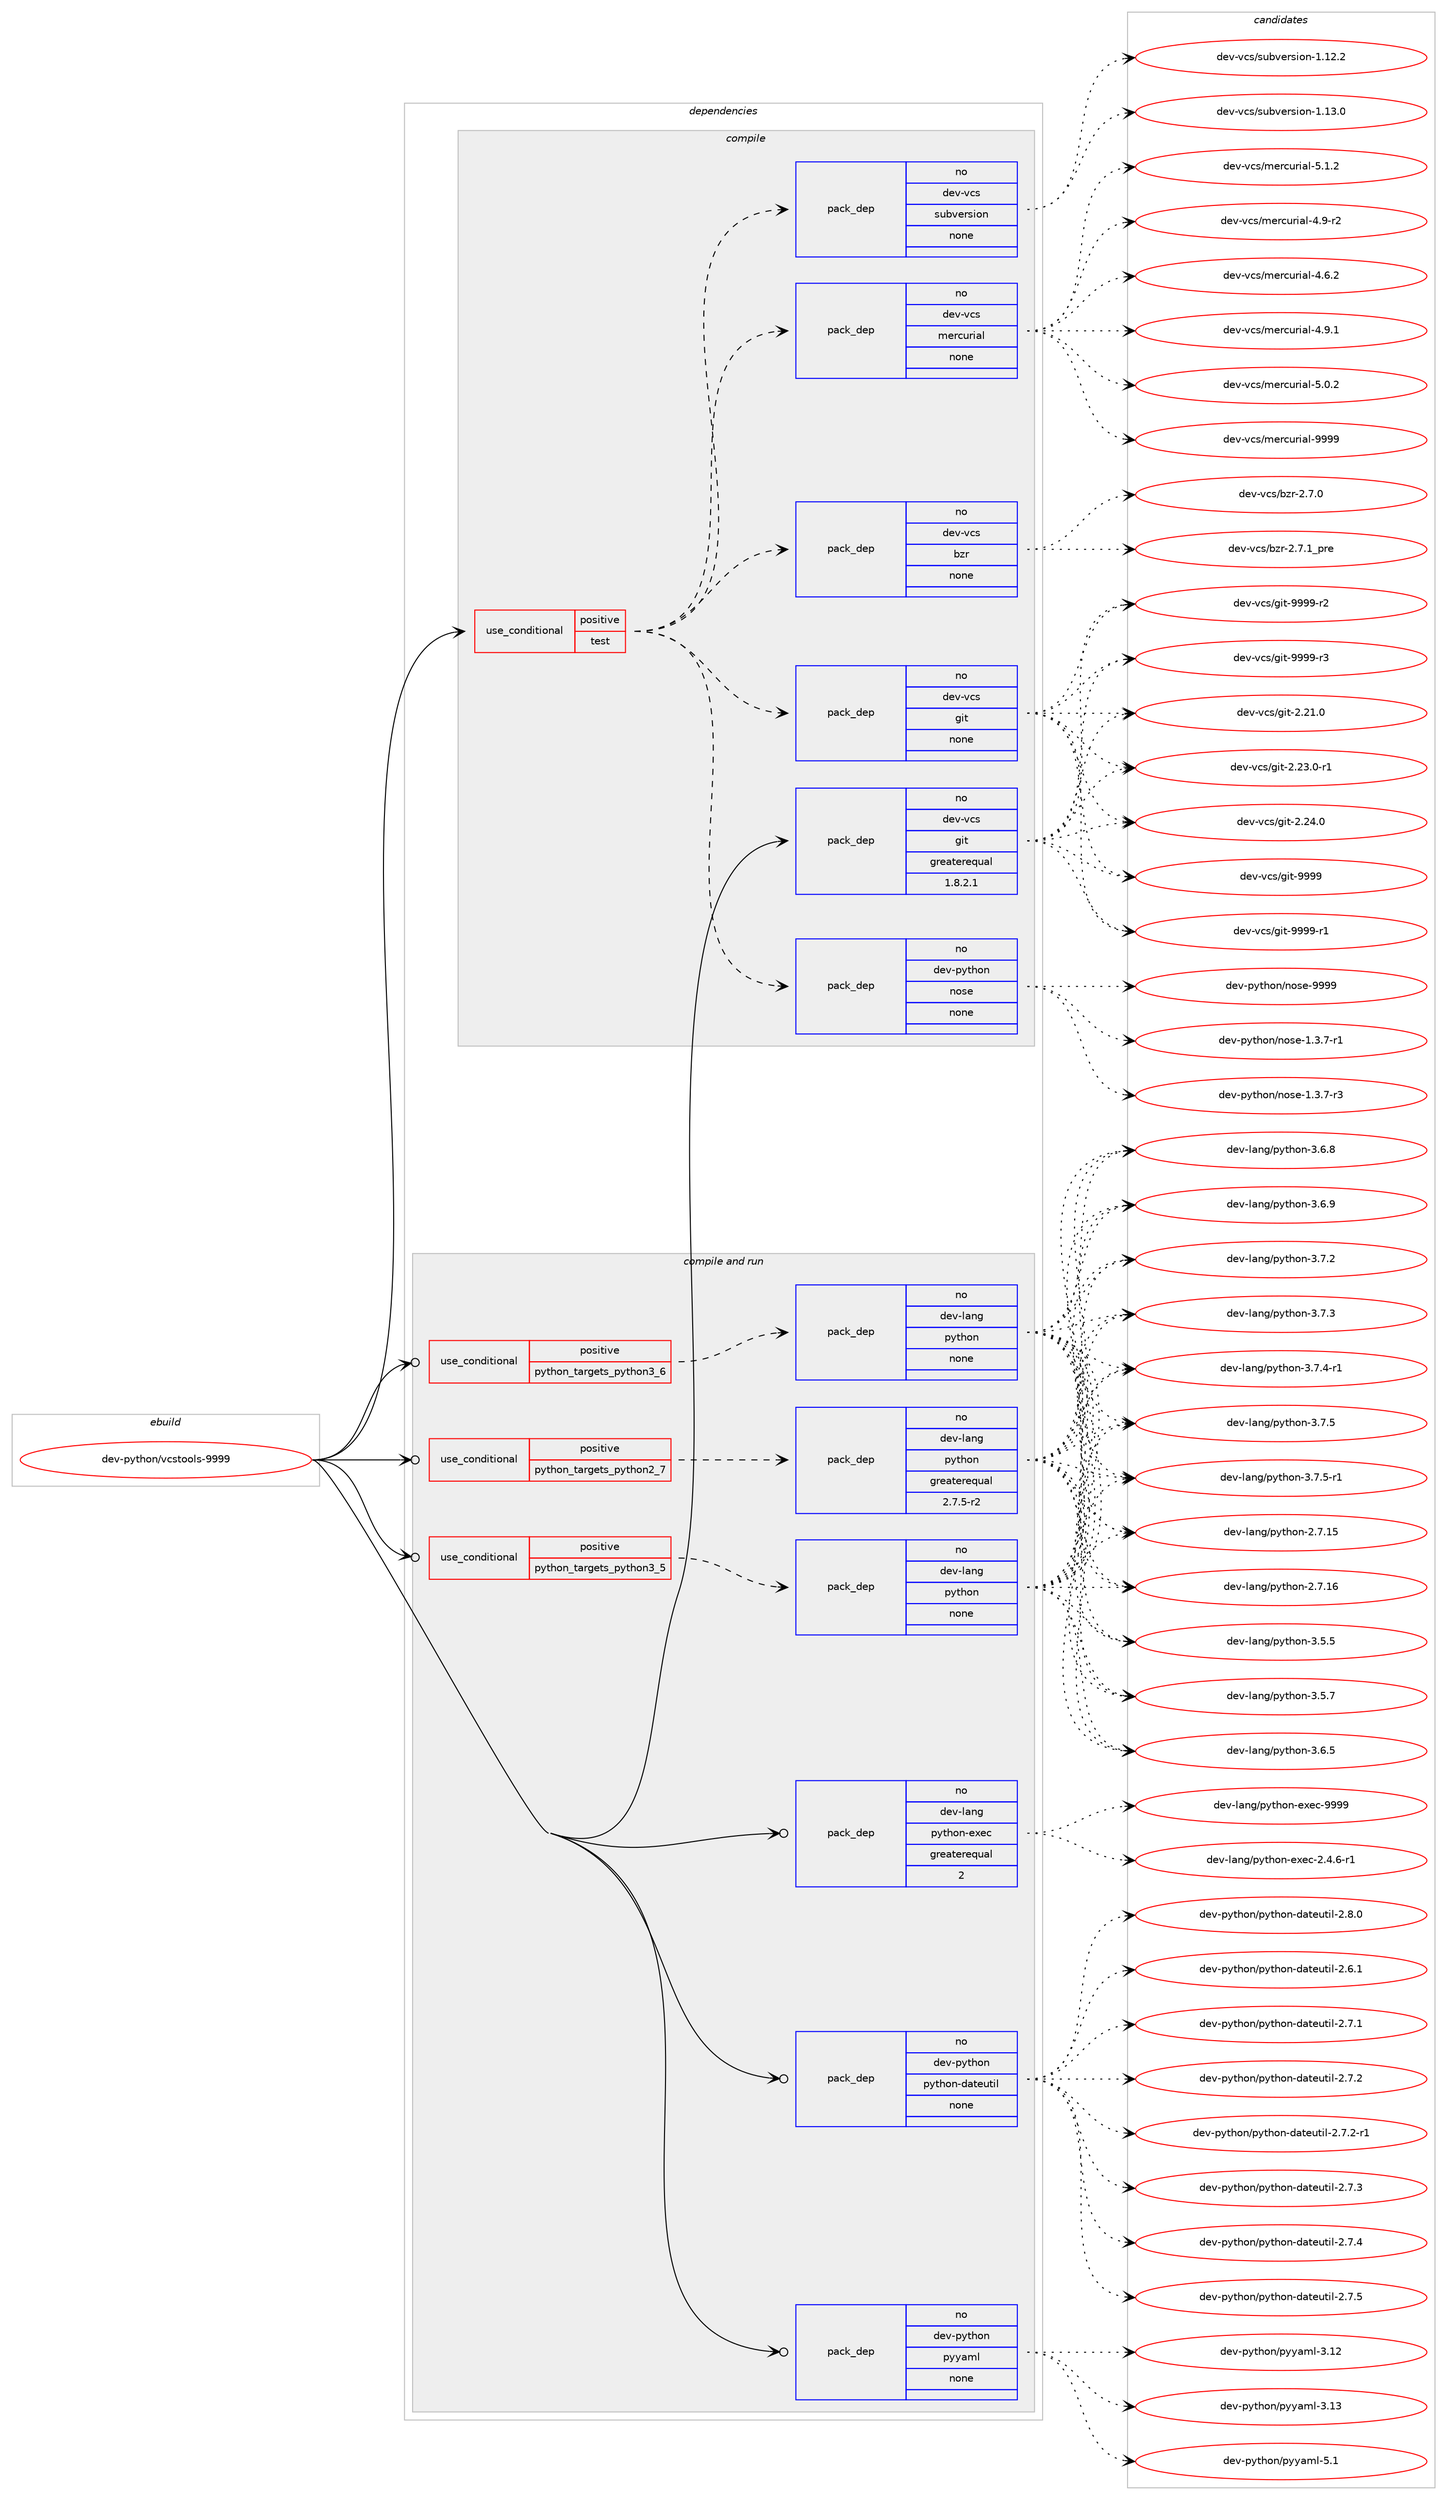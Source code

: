 digraph prolog {

# *************
# Graph options
# *************

newrank=true;
concentrate=true;
compound=true;
graph [rankdir=LR,fontname=Helvetica,fontsize=10,ranksep=1.5];#, ranksep=2.5, nodesep=0.2];
edge  [arrowhead=vee];
node  [fontname=Helvetica,fontsize=10];

# **********
# The ebuild
# **********

subgraph cluster_leftcol {
color=gray;
rank=same;
label=<<i>ebuild</i>>;
id [label="dev-python/vcstools-9999", color=red, width=4, href="../dev-python/vcstools-9999.svg"];
}

# ****************
# The dependencies
# ****************

subgraph cluster_midcol {
color=gray;
label=<<i>dependencies</i>>;
subgraph cluster_compile {
fillcolor="#eeeeee";
style=filled;
label=<<i>compile</i>>;
subgraph cond151076 {
dependency642768 [label=<<TABLE BORDER="0" CELLBORDER="1" CELLSPACING="0" CELLPADDING="4"><TR><TD ROWSPAN="3" CELLPADDING="10">use_conditional</TD></TR><TR><TD>positive</TD></TR><TR><TD>test</TD></TR></TABLE>>, shape=none, color=red];
subgraph pack479804 {
dependency642769 [label=<<TABLE BORDER="0" CELLBORDER="1" CELLSPACING="0" CELLPADDING="4" WIDTH="220"><TR><TD ROWSPAN="6" CELLPADDING="30">pack_dep</TD></TR><TR><TD WIDTH="110">no</TD></TR><TR><TD>dev-python</TD></TR><TR><TD>nose</TD></TR><TR><TD>none</TD></TR><TR><TD></TD></TR></TABLE>>, shape=none, color=blue];
}
dependency642768:e -> dependency642769:w [weight=20,style="dashed",arrowhead="vee"];
subgraph pack479805 {
dependency642770 [label=<<TABLE BORDER="0" CELLBORDER="1" CELLSPACING="0" CELLPADDING="4" WIDTH="220"><TR><TD ROWSPAN="6" CELLPADDING="30">pack_dep</TD></TR><TR><TD WIDTH="110">no</TD></TR><TR><TD>dev-vcs</TD></TR><TR><TD>git</TD></TR><TR><TD>none</TD></TR><TR><TD></TD></TR></TABLE>>, shape=none, color=blue];
}
dependency642768:e -> dependency642770:w [weight=20,style="dashed",arrowhead="vee"];
subgraph pack479806 {
dependency642771 [label=<<TABLE BORDER="0" CELLBORDER="1" CELLSPACING="0" CELLPADDING="4" WIDTH="220"><TR><TD ROWSPAN="6" CELLPADDING="30">pack_dep</TD></TR><TR><TD WIDTH="110">no</TD></TR><TR><TD>dev-vcs</TD></TR><TR><TD>bzr</TD></TR><TR><TD>none</TD></TR><TR><TD></TD></TR></TABLE>>, shape=none, color=blue];
}
dependency642768:e -> dependency642771:w [weight=20,style="dashed",arrowhead="vee"];
subgraph pack479807 {
dependency642772 [label=<<TABLE BORDER="0" CELLBORDER="1" CELLSPACING="0" CELLPADDING="4" WIDTH="220"><TR><TD ROWSPAN="6" CELLPADDING="30">pack_dep</TD></TR><TR><TD WIDTH="110">no</TD></TR><TR><TD>dev-vcs</TD></TR><TR><TD>mercurial</TD></TR><TR><TD>none</TD></TR><TR><TD></TD></TR></TABLE>>, shape=none, color=blue];
}
dependency642768:e -> dependency642772:w [weight=20,style="dashed",arrowhead="vee"];
subgraph pack479808 {
dependency642773 [label=<<TABLE BORDER="0" CELLBORDER="1" CELLSPACING="0" CELLPADDING="4" WIDTH="220"><TR><TD ROWSPAN="6" CELLPADDING="30">pack_dep</TD></TR><TR><TD WIDTH="110">no</TD></TR><TR><TD>dev-vcs</TD></TR><TR><TD>subversion</TD></TR><TR><TD>none</TD></TR><TR><TD></TD></TR></TABLE>>, shape=none, color=blue];
}
dependency642768:e -> dependency642773:w [weight=20,style="dashed",arrowhead="vee"];
}
id:e -> dependency642768:w [weight=20,style="solid",arrowhead="vee"];
subgraph pack479809 {
dependency642774 [label=<<TABLE BORDER="0" CELLBORDER="1" CELLSPACING="0" CELLPADDING="4" WIDTH="220"><TR><TD ROWSPAN="6" CELLPADDING="30">pack_dep</TD></TR><TR><TD WIDTH="110">no</TD></TR><TR><TD>dev-vcs</TD></TR><TR><TD>git</TD></TR><TR><TD>greaterequal</TD></TR><TR><TD>1.8.2.1</TD></TR></TABLE>>, shape=none, color=blue];
}
id:e -> dependency642774:w [weight=20,style="solid",arrowhead="vee"];
}
subgraph cluster_compileandrun {
fillcolor="#eeeeee";
style=filled;
label=<<i>compile and run</i>>;
subgraph cond151077 {
dependency642775 [label=<<TABLE BORDER="0" CELLBORDER="1" CELLSPACING="0" CELLPADDING="4"><TR><TD ROWSPAN="3" CELLPADDING="10">use_conditional</TD></TR><TR><TD>positive</TD></TR><TR><TD>python_targets_python2_7</TD></TR></TABLE>>, shape=none, color=red];
subgraph pack479810 {
dependency642776 [label=<<TABLE BORDER="0" CELLBORDER="1" CELLSPACING="0" CELLPADDING="4" WIDTH="220"><TR><TD ROWSPAN="6" CELLPADDING="30">pack_dep</TD></TR><TR><TD WIDTH="110">no</TD></TR><TR><TD>dev-lang</TD></TR><TR><TD>python</TD></TR><TR><TD>greaterequal</TD></TR><TR><TD>2.7.5-r2</TD></TR></TABLE>>, shape=none, color=blue];
}
dependency642775:e -> dependency642776:w [weight=20,style="dashed",arrowhead="vee"];
}
id:e -> dependency642775:w [weight=20,style="solid",arrowhead="odotvee"];
subgraph cond151078 {
dependency642777 [label=<<TABLE BORDER="0" CELLBORDER="1" CELLSPACING="0" CELLPADDING="4"><TR><TD ROWSPAN="3" CELLPADDING="10">use_conditional</TD></TR><TR><TD>positive</TD></TR><TR><TD>python_targets_python3_5</TD></TR></TABLE>>, shape=none, color=red];
subgraph pack479811 {
dependency642778 [label=<<TABLE BORDER="0" CELLBORDER="1" CELLSPACING="0" CELLPADDING="4" WIDTH="220"><TR><TD ROWSPAN="6" CELLPADDING="30">pack_dep</TD></TR><TR><TD WIDTH="110">no</TD></TR><TR><TD>dev-lang</TD></TR><TR><TD>python</TD></TR><TR><TD>none</TD></TR><TR><TD></TD></TR></TABLE>>, shape=none, color=blue];
}
dependency642777:e -> dependency642778:w [weight=20,style="dashed",arrowhead="vee"];
}
id:e -> dependency642777:w [weight=20,style="solid",arrowhead="odotvee"];
subgraph cond151079 {
dependency642779 [label=<<TABLE BORDER="0" CELLBORDER="1" CELLSPACING="0" CELLPADDING="4"><TR><TD ROWSPAN="3" CELLPADDING="10">use_conditional</TD></TR><TR><TD>positive</TD></TR><TR><TD>python_targets_python3_6</TD></TR></TABLE>>, shape=none, color=red];
subgraph pack479812 {
dependency642780 [label=<<TABLE BORDER="0" CELLBORDER="1" CELLSPACING="0" CELLPADDING="4" WIDTH="220"><TR><TD ROWSPAN="6" CELLPADDING="30">pack_dep</TD></TR><TR><TD WIDTH="110">no</TD></TR><TR><TD>dev-lang</TD></TR><TR><TD>python</TD></TR><TR><TD>none</TD></TR><TR><TD></TD></TR></TABLE>>, shape=none, color=blue];
}
dependency642779:e -> dependency642780:w [weight=20,style="dashed",arrowhead="vee"];
}
id:e -> dependency642779:w [weight=20,style="solid",arrowhead="odotvee"];
subgraph pack479813 {
dependency642781 [label=<<TABLE BORDER="0" CELLBORDER="1" CELLSPACING="0" CELLPADDING="4" WIDTH="220"><TR><TD ROWSPAN="6" CELLPADDING="30">pack_dep</TD></TR><TR><TD WIDTH="110">no</TD></TR><TR><TD>dev-lang</TD></TR><TR><TD>python-exec</TD></TR><TR><TD>greaterequal</TD></TR><TR><TD>2</TD></TR></TABLE>>, shape=none, color=blue];
}
id:e -> dependency642781:w [weight=20,style="solid",arrowhead="odotvee"];
subgraph pack479814 {
dependency642782 [label=<<TABLE BORDER="0" CELLBORDER="1" CELLSPACING="0" CELLPADDING="4" WIDTH="220"><TR><TD ROWSPAN="6" CELLPADDING="30">pack_dep</TD></TR><TR><TD WIDTH="110">no</TD></TR><TR><TD>dev-python</TD></TR><TR><TD>python-dateutil</TD></TR><TR><TD>none</TD></TR><TR><TD></TD></TR></TABLE>>, shape=none, color=blue];
}
id:e -> dependency642782:w [weight=20,style="solid",arrowhead="odotvee"];
subgraph pack479815 {
dependency642783 [label=<<TABLE BORDER="0" CELLBORDER="1" CELLSPACING="0" CELLPADDING="4" WIDTH="220"><TR><TD ROWSPAN="6" CELLPADDING="30">pack_dep</TD></TR><TR><TD WIDTH="110">no</TD></TR><TR><TD>dev-python</TD></TR><TR><TD>pyyaml</TD></TR><TR><TD>none</TD></TR><TR><TD></TD></TR></TABLE>>, shape=none, color=blue];
}
id:e -> dependency642783:w [weight=20,style="solid",arrowhead="odotvee"];
}
subgraph cluster_run {
fillcolor="#eeeeee";
style=filled;
label=<<i>run</i>>;
}
}

# **************
# The candidates
# **************

subgraph cluster_choices {
rank=same;
color=gray;
label=<<i>candidates</i>>;

subgraph choice479804 {
color=black;
nodesep=1;
choice10010111845112121116104111110471101111151014549465146554511449 [label="dev-python/nose-1.3.7-r1", color=red, width=4,href="../dev-python/nose-1.3.7-r1.svg"];
choice10010111845112121116104111110471101111151014549465146554511451 [label="dev-python/nose-1.3.7-r3", color=red, width=4,href="../dev-python/nose-1.3.7-r3.svg"];
choice10010111845112121116104111110471101111151014557575757 [label="dev-python/nose-9999", color=red, width=4,href="../dev-python/nose-9999.svg"];
dependency642769:e -> choice10010111845112121116104111110471101111151014549465146554511449:w [style=dotted,weight="100"];
dependency642769:e -> choice10010111845112121116104111110471101111151014549465146554511451:w [style=dotted,weight="100"];
dependency642769:e -> choice10010111845112121116104111110471101111151014557575757:w [style=dotted,weight="100"];
}
subgraph choice479805 {
color=black;
nodesep=1;
choice10010111845118991154710310511645504650494648 [label="dev-vcs/git-2.21.0", color=red, width=4,href="../dev-vcs/git-2.21.0.svg"];
choice100101118451189911547103105116455046505146484511449 [label="dev-vcs/git-2.23.0-r1", color=red, width=4,href="../dev-vcs/git-2.23.0-r1.svg"];
choice10010111845118991154710310511645504650524648 [label="dev-vcs/git-2.24.0", color=red, width=4,href="../dev-vcs/git-2.24.0.svg"];
choice1001011184511899115471031051164557575757 [label="dev-vcs/git-9999", color=red, width=4,href="../dev-vcs/git-9999.svg"];
choice10010111845118991154710310511645575757574511449 [label="dev-vcs/git-9999-r1", color=red, width=4,href="../dev-vcs/git-9999-r1.svg"];
choice10010111845118991154710310511645575757574511450 [label="dev-vcs/git-9999-r2", color=red, width=4,href="../dev-vcs/git-9999-r2.svg"];
choice10010111845118991154710310511645575757574511451 [label="dev-vcs/git-9999-r3", color=red, width=4,href="../dev-vcs/git-9999-r3.svg"];
dependency642770:e -> choice10010111845118991154710310511645504650494648:w [style=dotted,weight="100"];
dependency642770:e -> choice100101118451189911547103105116455046505146484511449:w [style=dotted,weight="100"];
dependency642770:e -> choice10010111845118991154710310511645504650524648:w [style=dotted,weight="100"];
dependency642770:e -> choice1001011184511899115471031051164557575757:w [style=dotted,weight="100"];
dependency642770:e -> choice10010111845118991154710310511645575757574511449:w [style=dotted,weight="100"];
dependency642770:e -> choice10010111845118991154710310511645575757574511450:w [style=dotted,weight="100"];
dependency642770:e -> choice10010111845118991154710310511645575757574511451:w [style=dotted,weight="100"];
}
subgraph choice479806 {
color=black;
nodesep=1;
choice10010111845118991154798122114455046554648 [label="dev-vcs/bzr-2.7.0", color=red, width=4,href="../dev-vcs/bzr-2.7.0.svg"];
choice1001011184511899115479812211445504655464995112114101 [label="dev-vcs/bzr-2.7.1_pre", color=red, width=4,href="../dev-vcs/bzr-2.7.1_pre.svg"];
dependency642771:e -> choice10010111845118991154798122114455046554648:w [style=dotted,weight="100"];
dependency642771:e -> choice1001011184511899115479812211445504655464995112114101:w [style=dotted,weight="100"];
}
subgraph choice479807 {
color=black;
nodesep=1;
choice1001011184511899115471091011149911711410597108455246544650 [label="dev-vcs/mercurial-4.6.2", color=red, width=4,href="../dev-vcs/mercurial-4.6.2.svg"];
choice1001011184511899115471091011149911711410597108455246574511450 [label="dev-vcs/mercurial-4.9-r2", color=red, width=4,href="../dev-vcs/mercurial-4.9-r2.svg"];
choice1001011184511899115471091011149911711410597108455246574649 [label="dev-vcs/mercurial-4.9.1", color=red, width=4,href="../dev-vcs/mercurial-4.9.1.svg"];
choice1001011184511899115471091011149911711410597108455346484650 [label="dev-vcs/mercurial-5.0.2", color=red, width=4,href="../dev-vcs/mercurial-5.0.2.svg"];
choice1001011184511899115471091011149911711410597108455346494650 [label="dev-vcs/mercurial-5.1.2", color=red, width=4,href="../dev-vcs/mercurial-5.1.2.svg"];
choice10010111845118991154710910111499117114105971084557575757 [label="dev-vcs/mercurial-9999", color=red, width=4,href="../dev-vcs/mercurial-9999.svg"];
dependency642772:e -> choice1001011184511899115471091011149911711410597108455246544650:w [style=dotted,weight="100"];
dependency642772:e -> choice1001011184511899115471091011149911711410597108455246574511450:w [style=dotted,weight="100"];
dependency642772:e -> choice1001011184511899115471091011149911711410597108455246574649:w [style=dotted,weight="100"];
dependency642772:e -> choice1001011184511899115471091011149911711410597108455346484650:w [style=dotted,weight="100"];
dependency642772:e -> choice1001011184511899115471091011149911711410597108455346494650:w [style=dotted,weight="100"];
dependency642772:e -> choice10010111845118991154710910111499117114105971084557575757:w [style=dotted,weight="100"];
}
subgraph choice479808 {
color=black;
nodesep=1;
choice1001011184511899115471151179811810111411510511111045494649504650 [label="dev-vcs/subversion-1.12.2", color=red, width=4,href="../dev-vcs/subversion-1.12.2.svg"];
choice1001011184511899115471151179811810111411510511111045494649514648 [label="dev-vcs/subversion-1.13.0", color=red, width=4,href="../dev-vcs/subversion-1.13.0.svg"];
dependency642773:e -> choice1001011184511899115471151179811810111411510511111045494649504650:w [style=dotted,weight="100"];
dependency642773:e -> choice1001011184511899115471151179811810111411510511111045494649514648:w [style=dotted,weight="100"];
}
subgraph choice479809 {
color=black;
nodesep=1;
choice10010111845118991154710310511645504650494648 [label="dev-vcs/git-2.21.0", color=red, width=4,href="../dev-vcs/git-2.21.0.svg"];
choice100101118451189911547103105116455046505146484511449 [label="dev-vcs/git-2.23.0-r1", color=red, width=4,href="../dev-vcs/git-2.23.0-r1.svg"];
choice10010111845118991154710310511645504650524648 [label="dev-vcs/git-2.24.0", color=red, width=4,href="../dev-vcs/git-2.24.0.svg"];
choice1001011184511899115471031051164557575757 [label="dev-vcs/git-9999", color=red, width=4,href="../dev-vcs/git-9999.svg"];
choice10010111845118991154710310511645575757574511449 [label="dev-vcs/git-9999-r1", color=red, width=4,href="../dev-vcs/git-9999-r1.svg"];
choice10010111845118991154710310511645575757574511450 [label="dev-vcs/git-9999-r2", color=red, width=4,href="../dev-vcs/git-9999-r2.svg"];
choice10010111845118991154710310511645575757574511451 [label="dev-vcs/git-9999-r3", color=red, width=4,href="../dev-vcs/git-9999-r3.svg"];
dependency642774:e -> choice10010111845118991154710310511645504650494648:w [style=dotted,weight="100"];
dependency642774:e -> choice100101118451189911547103105116455046505146484511449:w [style=dotted,weight="100"];
dependency642774:e -> choice10010111845118991154710310511645504650524648:w [style=dotted,weight="100"];
dependency642774:e -> choice1001011184511899115471031051164557575757:w [style=dotted,weight="100"];
dependency642774:e -> choice10010111845118991154710310511645575757574511449:w [style=dotted,weight="100"];
dependency642774:e -> choice10010111845118991154710310511645575757574511450:w [style=dotted,weight="100"];
dependency642774:e -> choice10010111845118991154710310511645575757574511451:w [style=dotted,weight="100"];
}
subgraph choice479810 {
color=black;
nodesep=1;
choice10010111845108971101034711212111610411111045504655464953 [label="dev-lang/python-2.7.15", color=red, width=4,href="../dev-lang/python-2.7.15.svg"];
choice10010111845108971101034711212111610411111045504655464954 [label="dev-lang/python-2.7.16", color=red, width=4,href="../dev-lang/python-2.7.16.svg"];
choice100101118451089711010347112121116104111110455146534653 [label="dev-lang/python-3.5.5", color=red, width=4,href="../dev-lang/python-3.5.5.svg"];
choice100101118451089711010347112121116104111110455146534655 [label="dev-lang/python-3.5.7", color=red, width=4,href="../dev-lang/python-3.5.7.svg"];
choice100101118451089711010347112121116104111110455146544653 [label="dev-lang/python-3.6.5", color=red, width=4,href="../dev-lang/python-3.6.5.svg"];
choice100101118451089711010347112121116104111110455146544656 [label="dev-lang/python-3.6.8", color=red, width=4,href="../dev-lang/python-3.6.8.svg"];
choice100101118451089711010347112121116104111110455146544657 [label="dev-lang/python-3.6.9", color=red, width=4,href="../dev-lang/python-3.6.9.svg"];
choice100101118451089711010347112121116104111110455146554650 [label="dev-lang/python-3.7.2", color=red, width=4,href="../dev-lang/python-3.7.2.svg"];
choice100101118451089711010347112121116104111110455146554651 [label="dev-lang/python-3.7.3", color=red, width=4,href="../dev-lang/python-3.7.3.svg"];
choice1001011184510897110103471121211161041111104551465546524511449 [label="dev-lang/python-3.7.4-r1", color=red, width=4,href="../dev-lang/python-3.7.4-r1.svg"];
choice100101118451089711010347112121116104111110455146554653 [label="dev-lang/python-3.7.5", color=red, width=4,href="../dev-lang/python-3.7.5.svg"];
choice1001011184510897110103471121211161041111104551465546534511449 [label="dev-lang/python-3.7.5-r1", color=red, width=4,href="../dev-lang/python-3.7.5-r1.svg"];
dependency642776:e -> choice10010111845108971101034711212111610411111045504655464953:w [style=dotted,weight="100"];
dependency642776:e -> choice10010111845108971101034711212111610411111045504655464954:w [style=dotted,weight="100"];
dependency642776:e -> choice100101118451089711010347112121116104111110455146534653:w [style=dotted,weight="100"];
dependency642776:e -> choice100101118451089711010347112121116104111110455146534655:w [style=dotted,weight="100"];
dependency642776:e -> choice100101118451089711010347112121116104111110455146544653:w [style=dotted,weight="100"];
dependency642776:e -> choice100101118451089711010347112121116104111110455146544656:w [style=dotted,weight="100"];
dependency642776:e -> choice100101118451089711010347112121116104111110455146544657:w [style=dotted,weight="100"];
dependency642776:e -> choice100101118451089711010347112121116104111110455146554650:w [style=dotted,weight="100"];
dependency642776:e -> choice100101118451089711010347112121116104111110455146554651:w [style=dotted,weight="100"];
dependency642776:e -> choice1001011184510897110103471121211161041111104551465546524511449:w [style=dotted,weight="100"];
dependency642776:e -> choice100101118451089711010347112121116104111110455146554653:w [style=dotted,weight="100"];
dependency642776:e -> choice1001011184510897110103471121211161041111104551465546534511449:w [style=dotted,weight="100"];
}
subgraph choice479811 {
color=black;
nodesep=1;
choice10010111845108971101034711212111610411111045504655464953 [label="dev-lang/python-2.7.15", color=red, width=4,href="../dev-lang/python-2.7.15.svg"];
choice10010111845108971101034711212111610411111045504655464954 [label="dev-lang/python-2.7.16", color=red, width=4,href="../dev-lang/python-2.7.16.svg"];
choice100101118451089711010347112121116104111110455146534653 [label="dev-lang/python-3.5.5", color=red, width=4,href="../dev-lang/python-3.5.5.svg"];
choice100101118451089711010347112121116104111110455146534655 [label="dev-lang/python-3.5.7", color=red, width=4,href="../dev-lang/python-3.5.7.svg"];
choice100101118451089711010347112121116104111110455146544653 [label="dev-lang/python-3.6.5", color=red, width=4,href="../dev-lang/python-3.6.5.svg"];
choice100101118451089711010347112121116104111110455146544656 [label="dev-lang/python-3.6.8", color=red, width=4,href="../dev-lang/python-3.6.8.svg"];
choice100101118451089711010347112121116104111110455146544657 [label="dev-lang/python-3.6.9", color=red, width=4,href="../dev-lang/python-3.6.9.svg"];
choice100101118451089711010347112121116104111110455146554650 [label="dev-lang/python-3.7.2", color=red, width=4,href="../dev-lang/python-3.7.2.svg"];
choice100101118451089711010347112121116104111110455146554651 [label="dev-lang/python-3.7.3", color=red, width=4,href="../dev-lang/python-3.7.3.svg"];
choice1001011184510897110103471121211161041111104551465546524511449 [label="dev-lang/python-3.7.4-r1", color=red, width=4,href="../dev-lang/python-3.7.4-r1.svg"];
choice100101118451089711010347112121116104111110455146554653 [label="dev-lang/python-3.7.5", color=red, width=4,href="../dev-lang/python-3.7.5.svg"];
choice1001011184510897110103471121211161041111104551465546534511449 [label="dev-lang/python-3.7.5-r1", color=red, width=4,href="../dev-lang/python-3.7.5-r1.svg"];
dependency642778:e -> choice10010111845108971101034711212111610411111045504655464953:w [style=dotted,weight="100"];
dependency642778:e -> choice10010111845108971101034711212111610411111045504655464954:w [style=dotted,weight="100"];
dependency642778:e -> choice100101118451089711010347112121116104111110455146534653:w [style=dotted,weight="100"];
dependency642778:e -> choice100101118451089711010347112121116104111110455146534655:w [style=dotted,weight="100"];
dependency642778:e -> choice100101118451089711010347112121116104111110455146544653:w [style=dotted,weight="100"];
dependency642778:e -> choice100101118451089711010347112121116104111110455146544656:w [style=dotted,weight="100"];
dependency642778:e -> choice100101118451089711010347112121116104111110455146544657:w [style=dotted,weight="100"];
dependency642778:e -> choice100101118451089711010347112121116104111110455146554650:w [style=dotted,weight="100"];
dependency642778:e -> choice100101118451089711010347112121116104111110455146554651:w [style=dotted,weight="100"];
dependency642778:e -> choice1001011184510897110103471121211161041111104551465546524511449:w [style=dotted,weight="100"];
dependency642778:e -> choice100101118451089711010347112121116104111110455146554653:w [style=dotted,weight="100"];
dependency642778:e -> choice1001011184510897110103471121211161041111104551465546534511449:w [style=dotted,weight="100"];
}
subgraph choice479812 {
color=black;
nodesep=1;
choice10010111845108971101034711212111610411111045504655464953 [label="dev-lang/python-2.7.15", color=red, width=4,href="../dev-lang/python-2.7.15.svg"];
choice10010111845108971101034711212111610411111045504655464954 [label="dev-lang/python-2.7.16", color=red, width=4,href="../dev-lang/python-2.7.16.svg"];
choice100101118451089711010347112121116104111110455146534653 [label="dev-lang/python-3.5.5", color=red, width=4,href="../dev-lang/python-3.5.5.svg"];
choice100101118451089711010347112121116104111110455146534655 [label="dev-lang/python-3.5.7", color=red, width=4,href="../dev-lang/python-3.5.7.svg"];
choice100101118451089711010347112121116104111110455146544653 [label="dev-lang/python-3.6.5", color=red, width=4,href="../dev-lang/python-3.6.5.svg"];
choice100101118451089711010347112121116104111110455146544656 [label="dev-lang/python-3.6.8", color=red, width=4,href="../dev-lang/python-3.6.8.svg"];
choice100101118451089711010347112121116104111110455146544657 [label="dev-lang/python-3.6.9", color=red, width=4,href="../dev-lang/python-3.6.9.svg"];
choice100101118451089711010347112121116104111110455146554650 [label="dev-lang/python-3.7.2", color=red, width=4,href="../dev-lang/python-3.7.2.svg"];
choice100101118451089711010347112121116104111110455146554651 [label="dev-lang/python-3.7.3", color=red, width=4,href="../dev-lang/python-3.7.3.svg"];
choice1001011184510897110103471121211161041111104551465546524511449 [label="dev-lang/python-3.7.4-r1", color=red, width=4,href="../dev-lang/python-3.7.4-r1.svg"];
choice100101118451089711010347112121116104111110455146554653 [label="dev-lang/python-3.7.5", color=red, width=4,href="../dev-lang/python-3.7.5.svg"];
choice1001011184510897110103471121211161041111104551465546534511449 [label="dev-lang/python-3.7.5-r1", color=red, width=4,href="../dev-lang/python-3.7.5-r1.svg"];
dependency642780:e -> choice10010111845108971101034711212111610411111045504655464953:w [style=dotted,weight="100"];
dependency642780:e -> choice10010111845108971101034711212111610411111045504655464954:w [style=dotted,weight="100"];
dependency642780:e -> choice100101118451089711010347112121116104111110455146534653:w [style=dotted,weight="100"];
dependency642780:e -> choice100101118451089711010347112121116104111110455146534655:w [style=dotted,weight="100"];
dependency642780:e -> choice100101118451089711010347112121116104111110455146544653:w [style=dotted,weight="100"];
dependency642780:e -> choice100101118451089711010347112121116104111110455146544656:w [style=dotted,weight="100"];
dependency642780:e -> choice100101118451089711010347112121116104111110455146544657:w [style=dotted,weight="100"];
dependency642780:e -> choice100101118451089711010347112121116104111110455146554650:w [style=dotted,weight="100"];
dependency642780:e -> choice100101118451089711010347112121116104111110455146554651:w [style=dotted,weight="100"];
dependency642780:e -> choice1001011184510897110103471121211161041111104551465546524511449:w [style=dotted,weight="100"];
dependency642780:e -> choice100101118451089711010347112121116104111110455146554653:w [style=dotted,weight="100"];
dependency642780:e -> choice1001011184510897110103471121211161041111104551465546534511449:w [style=dotted,weight="100"];
}
subgraph choice479813 {
color=black;
nodesep=1;
choice10010111845108971101034711212111610411111045101120101994550465246544511449 [label="dev-lang/python-exec-2.4.6-r1", color=red, width=4,href="../dev-lang/python-exec-2.4.6-r1.svg"];
choice10010111845108971101034711212111610411111045101120101994557575757 [label="dev-lang/python-exec-9999", color=red, width=4,href="../dev-lang/python-exec-9999.svg"];
dependency642781:e -> choice10010111845108971101034711212111610411111045101120101994550465246544511449:w [style=dotted,weight="100"];
dependency642781:e -> choice10010111845108971101034711212111610411111045101120101994557575757:w [style=dotted,weight="100"];
}
subgraph choice479814 {
color=black;
nodesep=1;
choice10010111845112121116104111110471121211161041111104510097116101117116105108455046544649 [label="dev-python/python-dateutil-2.6.1", color=red, width=4,href="../dev-python/python-dateutil-2.6.1.svg"];
choice10010111845112121116104111110471121211161041111104510097116101117116105108455046554649 [label="dev-python/python-dateutil-2.7.1", color=red, width=4,href="../dev-python/python-dateutil-2.7.1.svg"];
choice10010111845112121116104111110471121211161041111104510097116101117116105108455046554650 [label="dev-python/python-dateutil-2.7.2", color=red, width=4,href="../dev-python/python-dateutil-2.7.2.svg"];
choice100101118451121211161041111104711212111610411111045100971161011171161051084550465546504511449 [label="dev-python/python-dateutil-2.7.2-r1", color=red, width=4,href="../dev-python/python-dateutil-2.7.2-r1.svg"];
choice10010111845112121116104111110471121211161041111104510097116101117116105108455046554651 [label="dev-python/python-dateutil-2.7.3", color=red, width=4,href="../dev-python/python-dateutil-2.7.3.svg"];
choice10010111845112121116104111110471121211161041111104510097116101117116105108455046554652 [label="dev-python/python-dateutil-2.7.4", color=red, width=4,href="../dev-python/python-dateutil-2.7.4.svg"];
choice10010111845112121116104111110471121211161041111104510097116101117116105108455046554653 [label="dev-python/python-dateutil-2.7.5", color=red, width=4,href="../dev-python/python-dateutil-2.7.5.svg"];
choice10010111845112121116104111110471121211161041111104510097116101117116105108455046564648 [label="dev-python/python-dateutil-2.8.0", color=red, width=4,href="../dev-python/python-dateutil-2.8.0.svg"];
dependency642782:e -> choice10010111845112121116104111110471121211161041111104510097116101117116105108455046544649:w [style=dotted,weight="100"];
dependency642782:e -> choice10010111845112121116104111110471121211161041111104510097116101117116105108455046554649:w [style=dotted,weight="100"];
dependency642782:e -> choice10010111845112121116104111110471121211161041111104510097116101117116105108455046554650:w [style=dotted,weight="100"];
dependency642782:e -> choice100101118451121211161041111104711212111610411111045100971161011171161051084550465546504511449:w [style=dotted,weight="100"];
dependency642782:e -> choice10010111845112121116104111110471121211161041111104510097116101117116105108455046554651:w [style=dotted,weight="100"];
dependency642782:e -> choice10010111845112121116104111110471121211161041111104510097116101117116105108455046554652:w [style=dotted,weight="100"];
dependency642782:e -> choice10010111845112121116104111110471121211161041111104510097116101117116105108455046554653:w [style=dotted,weight="100"];
dependency642782:e -> choice10010111845112121116104111110471121211161041111104510097116101117116105108455046564648:w [style=dotted,weight="100"];
}
subgraph choice479815 {
color=black;
nodesep=1;
choice1001011184511212111610411111047112121121971091084551464950 [label="dev-python/pyyaml-3.12", color=red, width=4,href="../dev-python/pyyaml-3.12.svg"];
choice1001011184511212111610411111047112121121971091084551464951 [label="dev-python/pyyaml-3.13", color=red, width=4,href="../dev-python/pyyaml-3.13.svg"];
choice10010111845112121116104111110471121211219710910845534649 [label="dev-python/pyyaml-5.1", color=red, width=4,href="../dev-python/pyyaml-5.1.svg"];
dependency642783:e -> choice1001011184511212111610411111047112121121971091084551464950:w [style=dotted,weight="100"];
dependency642783:e -> choice1001011184511212111610411111047112121121971091084551464951:w [style=dotted,weight="100"];
dependency642783:e -> choice10010111845112121116104111110471121211219710910845534649:w [style=dotted,weight="100"];
}
}

}
